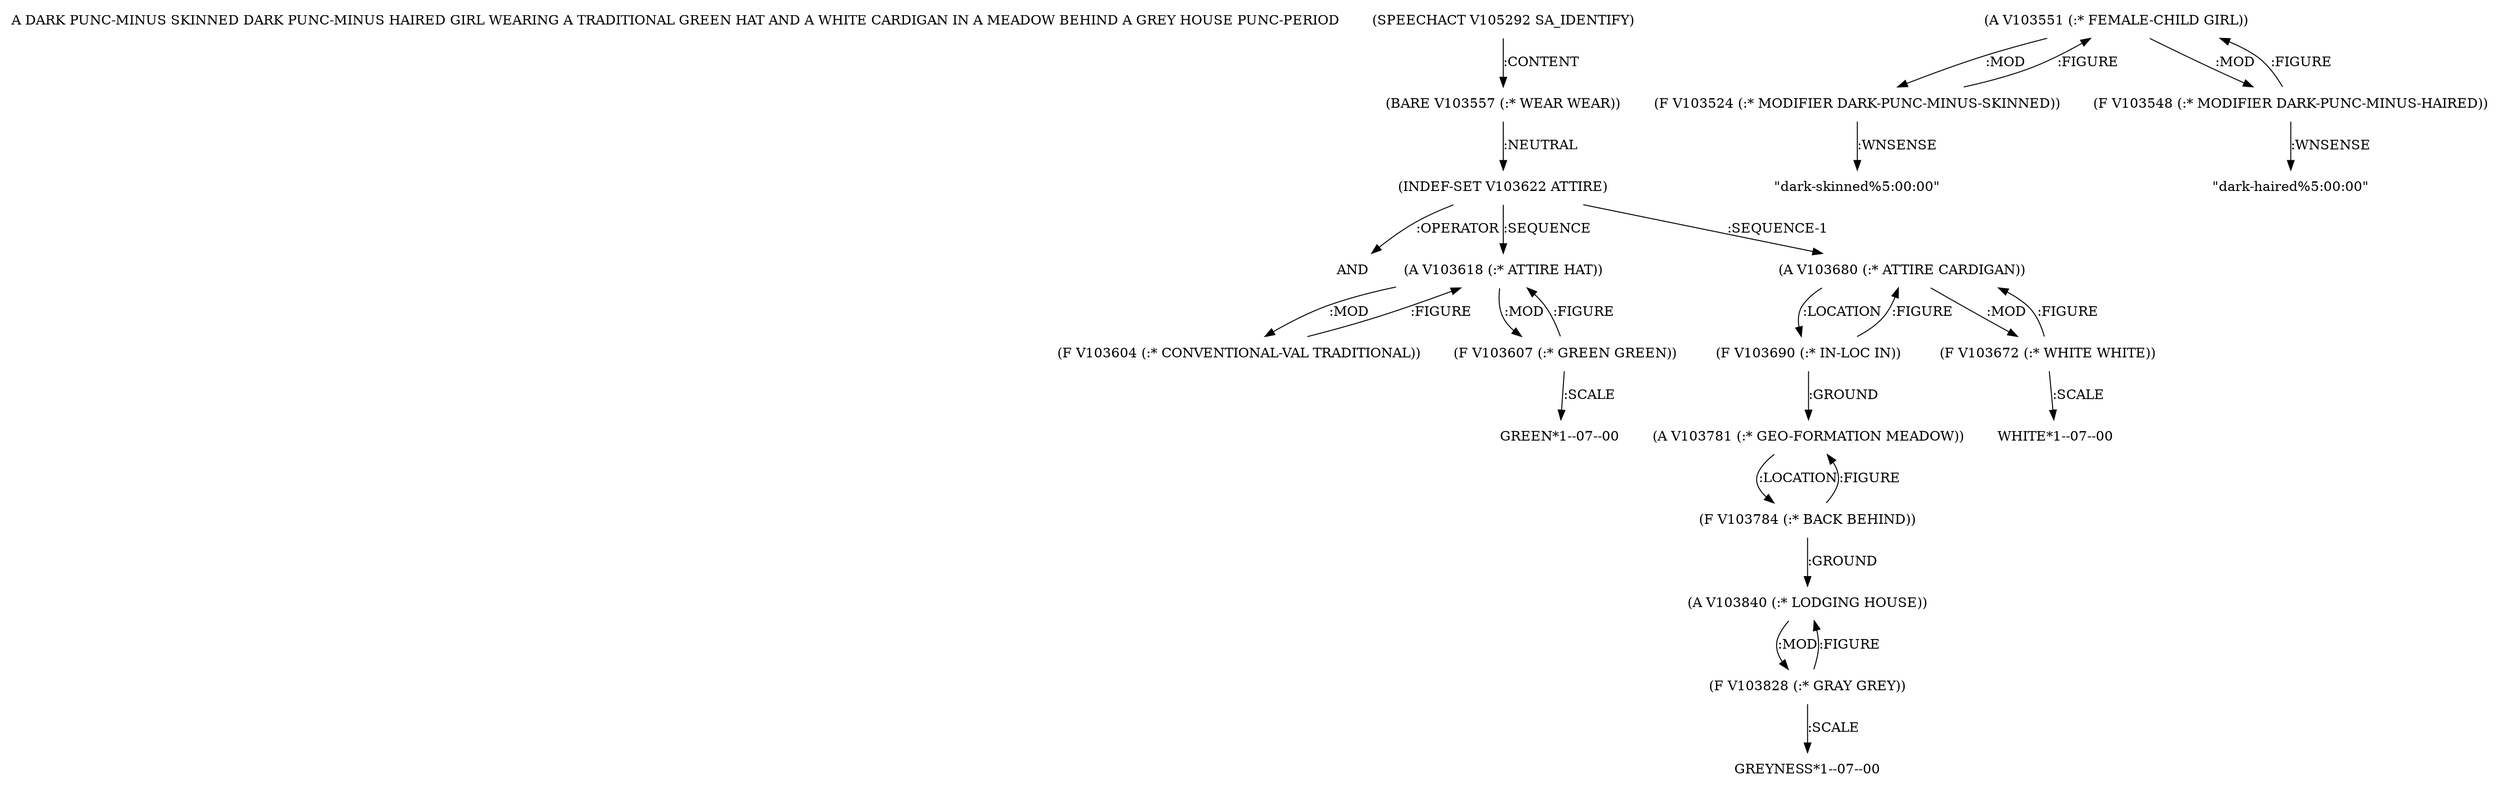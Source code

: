 digraph Terms {
  node [shape=none]
  "A DARK PUNC-MINUS SKINNED DARK PUNC-MINUS HAIRED GIRL WEARING A TRADITIONAL GREEN HAT AND A WHITE CARDIGAN IN A MEADOW BEHIND A GREY HOUSE PUNC-PERIOD"
  "V105292" [label="(SPEECHACT V105292 SA_IDENTIFY)"]
  "V105292" -> "V103557" [label=":CONTENT"]
  "V103557" [label="(BARE V103557 (:* WEAR WEAR))"]
  "V103557" -> "V103622" [label=":NEUTRAL"]
  "V103622" [label="(INDEF-SET V103622 ATTIRE)"]
  "V103622" -> "NT113109" [label=":OPERATOR"]
  "NT113109" [label="AND"]
  "V103622" -> "V103618" [label=":SEQUENCE"]
  "V103622" -> "V103680" [label=":SEQUENCE-1"]
  "V103618" [label="(A V103618 (:* ATTIRE HAT))"]
  "V103618" -> "V103604" [label=":MOD"]
  "V103618" -> "V103607" [label=":MOD"]
  "V103604" [label="(F V103604 (:* CONVENTIONAL-VAL TRADITIONAL))"]
  "V103604" -> "V103618" [label=":FIGURE"]
  "V103607" [label="(F V103607 (:* GREEN GREEN))"]
  "V103607" -> "V103618" [label=":FIGURE"]
  "V103607" -> "NT113110" [label=":SCALE"]
  "NT113110" [label="GREEN*1--07--00"]
  "V103680" [label="(A V103680 (:* ATTIRE CARDIGAN))"]
  "V103680" -> "V103690" [label=":LOCATION"]
  "V103680" -> "V103672" [label=":MOD"]
  "V103672" [label="(F V103672 (:* WHITE WHITE))"]
  "V103672" -> "V103680" [label=":FIGURE"]
  "V103672" -> "NT113111" [label=":SCALE"]
  "NT113111" [label="WHITE*1--07--00"]
  "V103690" [label="(F V103690 (:* IN-LOC IN))"]
  "V103690" -> "V103781" [label=":GROUND"]
  "V103690" -> "V103680" [label=":FIGURE"]
  "V103781" [label="(A V103781 (:* GEO-FORMATION MEADOW))"]
  "V103781" -> "V103784" [label=":LOCATION"]
  "V103784" [label="(F V103784 (:* BACK BEHIND))"]
  "V103784" -> "V103840" [label=":GROUND"]
  "V103784" -> "V103781" [label=":FIGURE"]
  "V103840" [label="(A V103840 (:* LODGING HOUSE))"]
  "V103840" -> "V103828" [label=":MOD"]
  "V103828" [label="(F V103828 (:* GRAY GREY))"]
  "V103828" -> "V103840" [label=":FIGURE"]
  "V103828" -> "NT113112" [label=":SCALE"]
  "NT113112" [label="GREYNESS*1--07--00"]
  "V103551" [label="(A V103551 (:* FEMALE-CHILD GIRL))"]
  "V103551" -> "V103524" [label=":MOD"]
  "V103551" -> "V103548" [label=":MOD"]
  "V103524" [label="(F V103524 (:* MODIFIER DARK-PUNC-MINUS-SKINNED))"]
  "V103524" -> "V103551" [label=":FIGURE"]
  "V103524" -> "NT113113" [label=":WNSENSE"]
  "NT113113" [label="\"dark-skinned%5:00:00\""]
  "V103548" [label="(F V103548 (:* MODIFIER DARK-PUNC-MINUS-HAIRED))"]
  "V103548" -> "V103551" [label=":FIGURE"]
  "V103548" -> "NT113114" [label=":WNSENSE"]
  "NT113114" [label="\"dark-haired%5:00:00\""]
}
